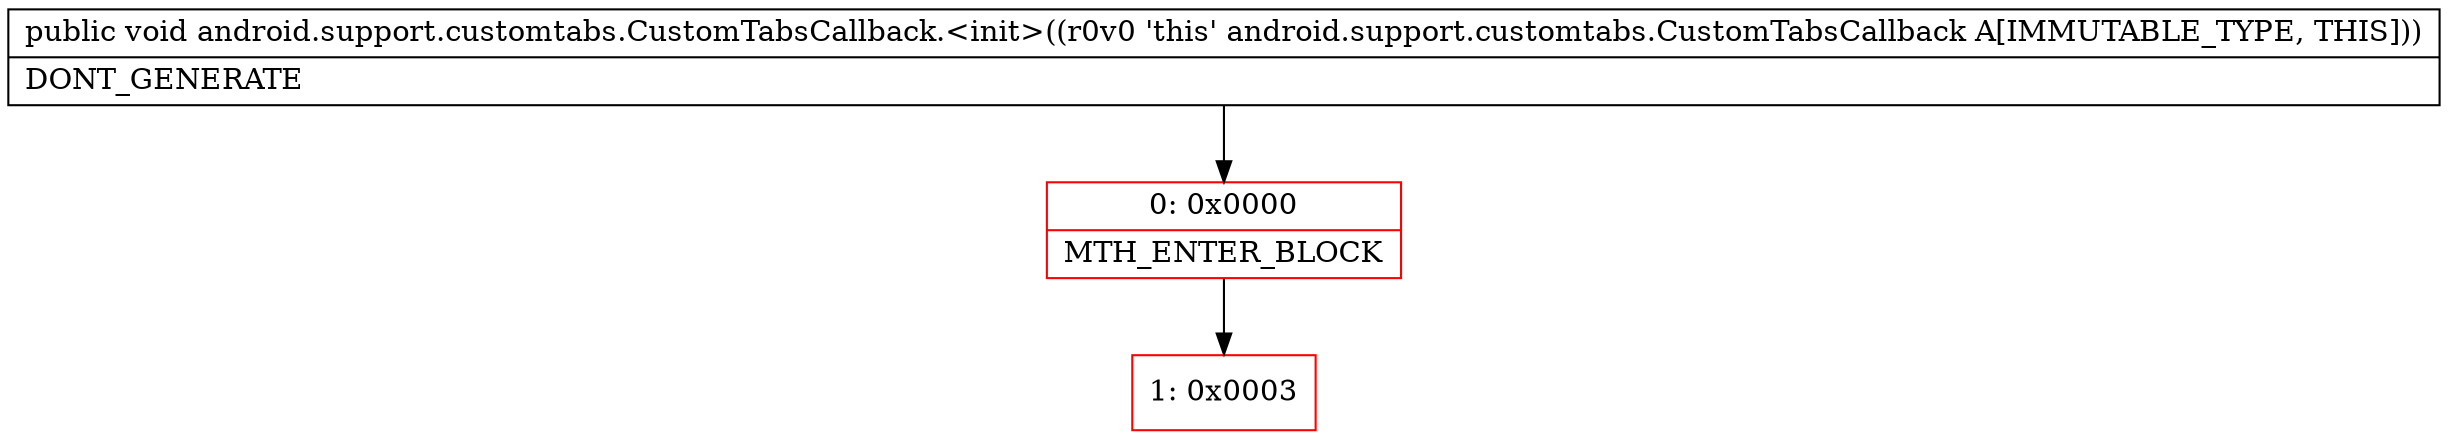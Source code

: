 digraph "CFG forandroid.support.customtabs.CustomTabsCallback.\<init\>()V" {
subgraph cluster_Region_1496687148 {
label = "R(0)";
node [shape=record,color=blue];
}
Node_0 [shape=record,color=red,label="{0\:\ 0x0000|MTH_ENTER_BLOCK\l}"];
Node_1 [shape=record,color=red,label="{1\:\ 0x0003}"];
MethodNode[shape=record,label="{public void android.support.customtabs.CustomTabsCallback.\<init\>((r0v0 'this' android.support.customtabs.CustomTabsCallback A[IMMUTABLE_TYPE, THIS]))  | DONT_GENERATE\l}"];
MethodNode -> Node_0;
Node_0 -> Node_1;
}

